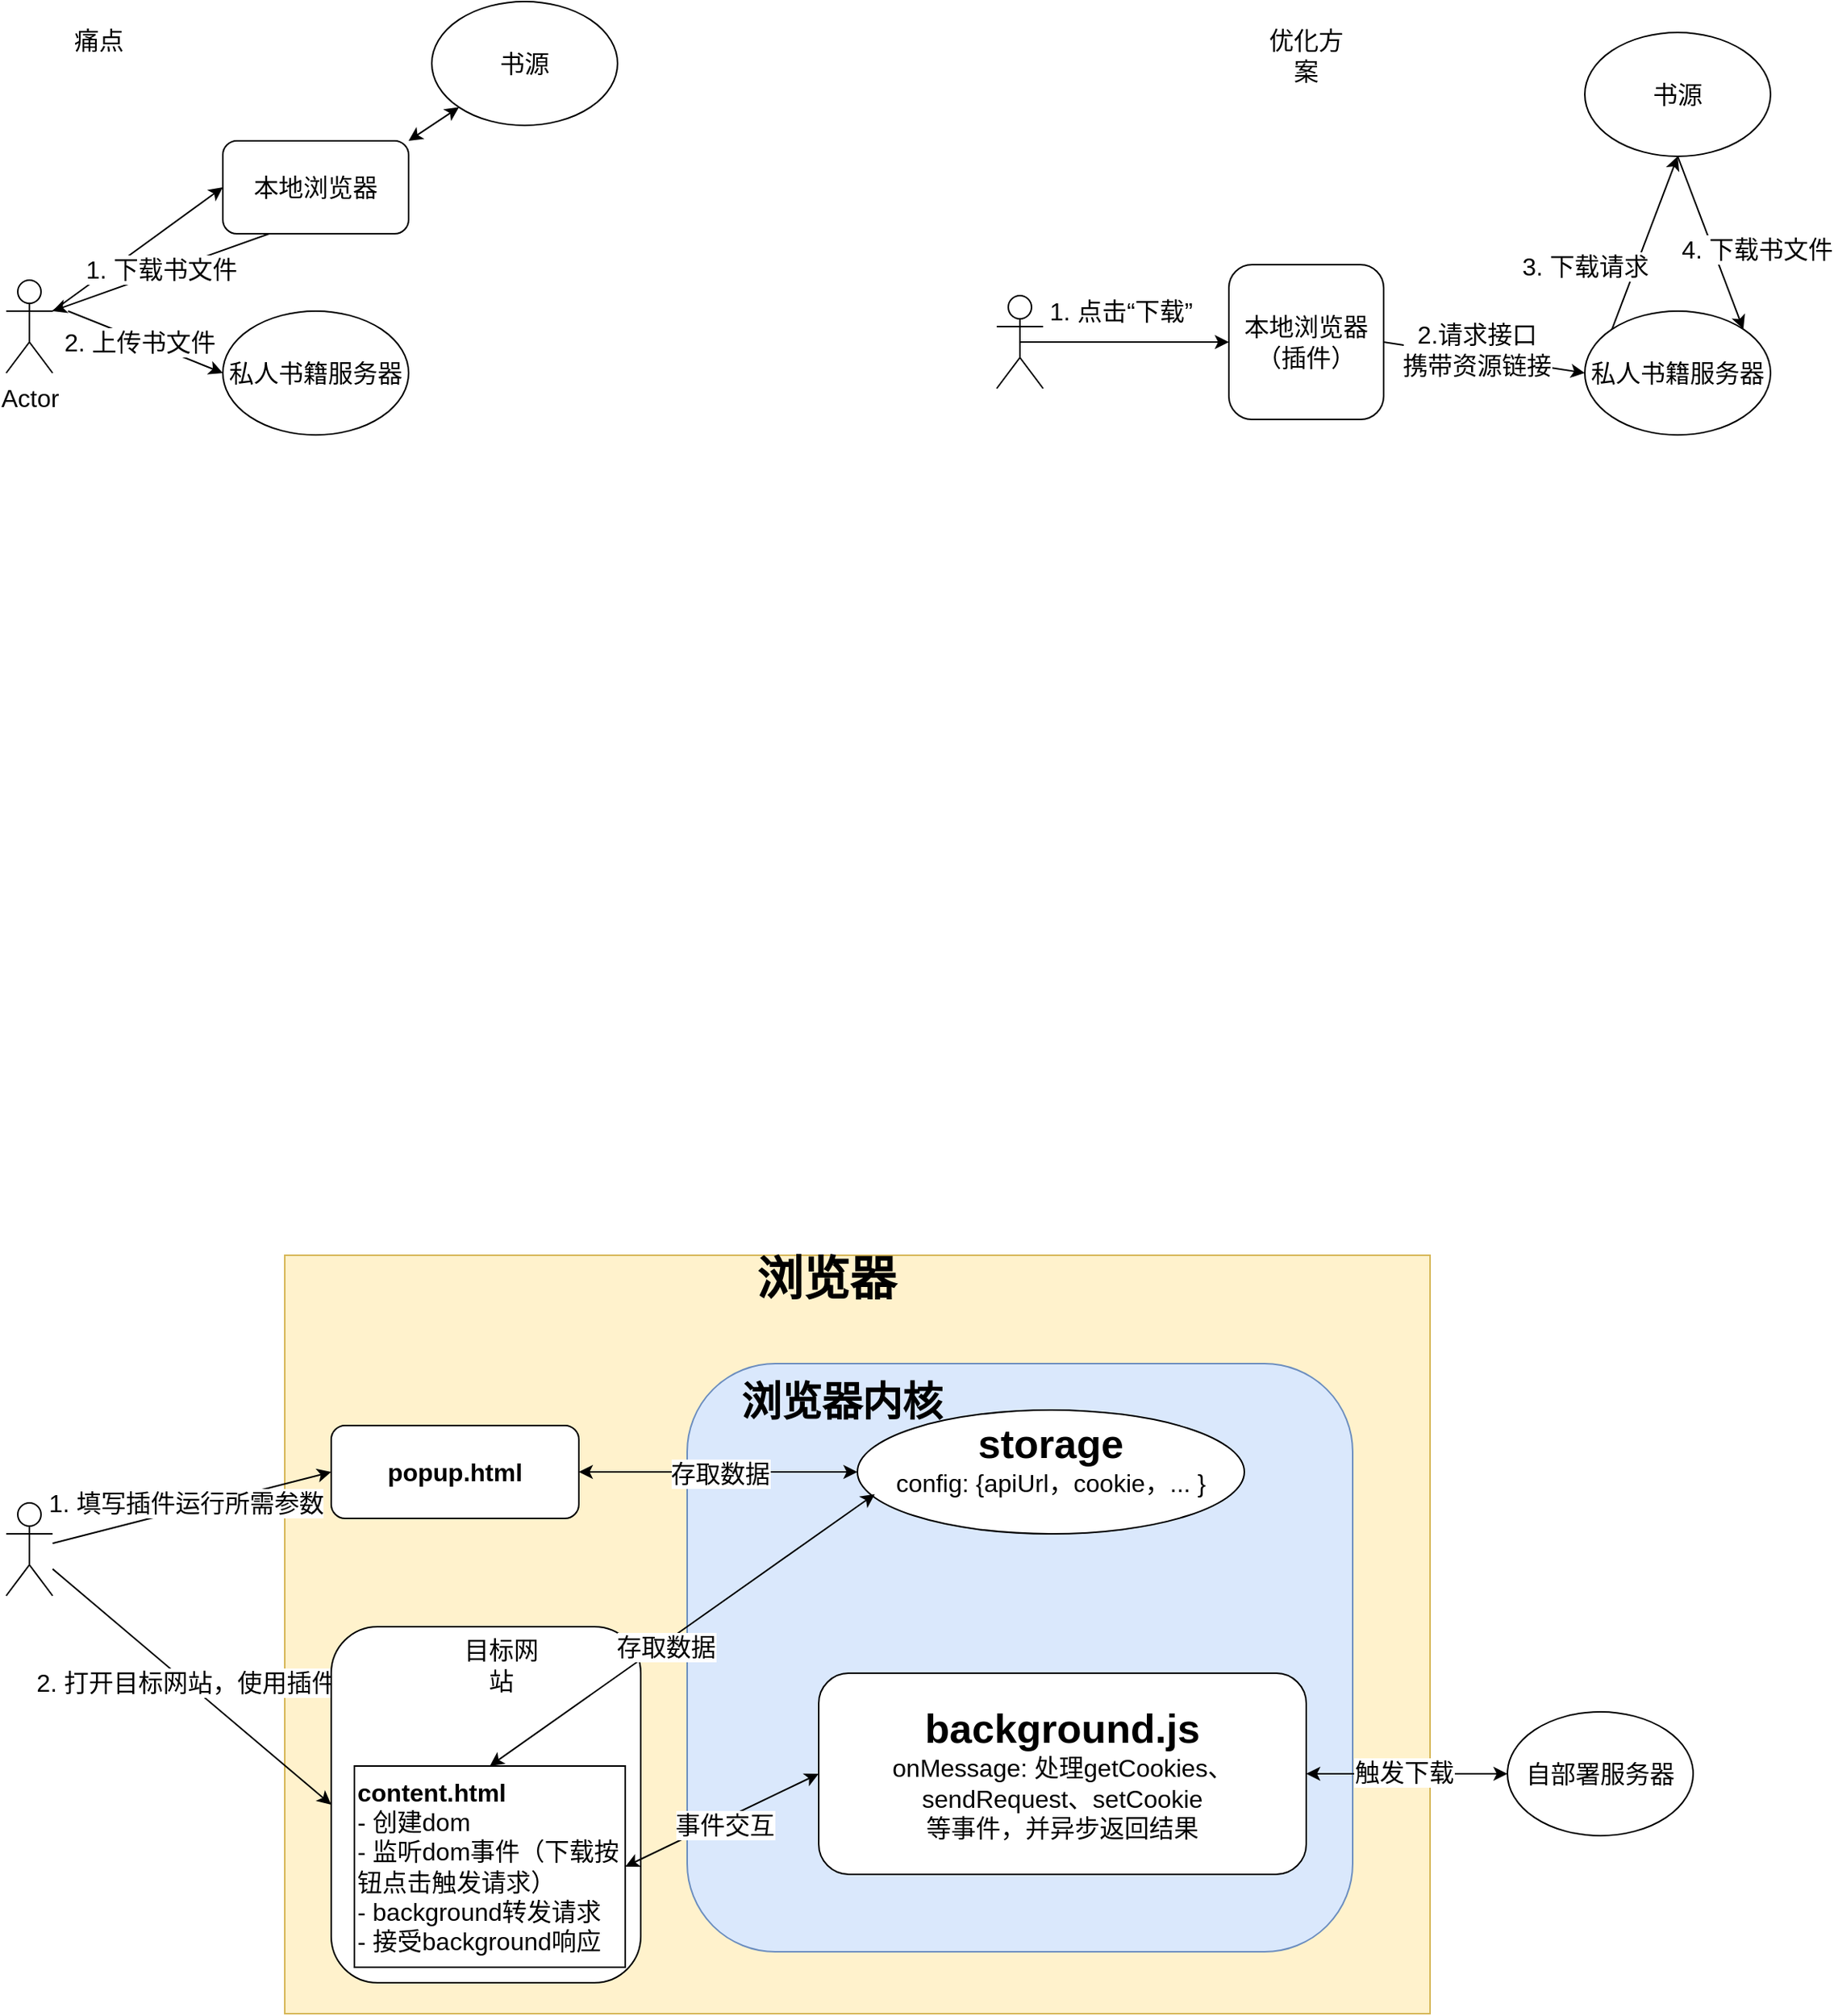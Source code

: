 <mxfile>
    <diagram id="gaB2WiqgyWT5VBhheBFr" name="第 1 页">
        <mxGraphModel dx="2319" dy="2037" grid="1" gridSize="10" guides="1" tooltips="1" connect="1" arrows="1" fold="1" page="1" pageScale="1" pageWidth="827" pageHeight="1169" math="0" shadow="0">
            <root>
                <mxCell id="0"/>
                <mxCell id="1" parent="0"/>
                <mxCell id="23" value="" style="whiteSpace=wrap;html=1;fillColor=#fff2cc;strokeColor=#d6b656;fontSize=16;" parent="1" vertex="1">
                    <mxGeometry x="170" width="740" height="490" as="geometry"/>
                </mxCell>
                <mxCell id="9" style="edgeStyle=none;html=1;entryX=0;entryY=0.5;entryDx=0;entryDy=0;fontSize=16;" parent="1" source="2" target="8" edge="1">
                    <mxGeometry relative="1" as="geometry"/>
                </mxCell>
                <mxCell id="21" value="1. 填写插件运行所需参数" style="edgeLabel;html=1;align=center;verticalAlign=middle;resizable=0;points=[];fontSize=16;" parent="9" vertex="1" connectable="0">
                    <mxGeometry x="-0.034" y="4" relative="1" as="geometry">
                        <mxPoint as="offset"/>
                    </mxGeometry>
                </mxCell>
                <mxCell id="12" style="edgeStyle=none;html=1;entryX=0;entryY=0.5;entryDx=0;entryDy=0;fontSize=16;" parent="1" source="2" target="11" edge="1">
                    <mxGeometry relative="1" as="geometry"/>
                </mxCell>
                <mxCell id="22" value="2. 打开目标网站，使用插件" style="edgeLabel;html=1;align=center;verticalAlign=middle;resizable=0;points=[];fontSize=16;" parent="12" vertex="1" connectable="0">
                    <mxGeometry x="-0.043" relative="1" as="geometry">
                        <mxPoint x="-1" as="offset"/>
                    </mxGeometry>
                </mxCell>
                <mxCell id="2" value="" style="shape=umlActor;verticalLabelPosition=bottom;verticalAlign=top;html=1;outlineConnect=0;fontSize=16;" parent="1" vertex="1">
                    <mxGeometry x="-10" y="160" width="30" height="60" as="geometry"/>
                </mxCell>
                <mxCell id="5" value="" style="rounded=1;whiteSpace=wrap;html=1;fillColor=#dae8fc;strokeColor=#6c8ebf;fontSize=16;" parent="1" vertex="1">
                    <mxGeometry x="430" y="70" width="430" height="380" as="geometry"/>
                </mxCell>
                <mxCell id="6" value="&lt;b&gt;&lt;font style=&quot;font-size: 26px;&quot;&gt;storage&lt;/font&gt;&lt;/b&gt;&lt;div&gt;&lt;div&gt;&lt;div&gt;config: {apiUrl，cookie，... }&lt;/div&gt;&lt;/div&gt;&lt;/div&gt;" style="ellipse;whiteSpace=wrap;html=1;verticalAlign=top;fontSize=16;" parent="1" vertex="1">
                    <mxGeometry x="540" y="100" width="250" height="80" as="geometry"/>
                </mxCell>
                <mxCell id="10" style="edgeStyle=none;html=1;entryX=0;entryY=0.5;entryDx=0;entryDy=0;startArrow=classic;startFill=1;fontSize=16;" parent="1" source="8" target="6" edge="1">
                    <mxGeometry relative="1" as="geometry">
                        <Array as="points"/>
                    </mxGeometry>
                </mxCell>
                <mxCell id="26" value="存取数据" style="edgeLabel;html=1;align=center;verticalAlign=middle;resizable=0;points=[];fontSize=16;" parent="10" vertex="1" connectable="0">
                    <mxGeometry x="0.007" y="-1" relative="1" as="geometry">
                        <mxPoint as="offset"/>
                    </mxGeometry>
                </mxCell>
                <mxCell id="8" value="&lt;b&gt;popup.html&lt;/b&gt;" style="rounded=1;whiteSpace=wrap;html=1;fontSize=16;" parent="1" vertex="1">
                    <mxGeometry x="200" y="110" width="160" height="60" as="geometry"/>
                </mxCell>
                <mxCell id="11" value="" style="rounded=1;whiteSpace=wrap;html=1;fontSize=16;" parent="1" vertex="1">
                    <mxGeometry x="200" y="240" width="200" height="230" as="geometry"/>
                </mxCell>
                <mxCell id="20" style="edgeStyle=none;html=1;exitX=1;exitY=0.5;exitDx=0;exitDy=0;entryX=0;entryY=0.5;entryDx=0;entryDy=0;startArrow=classic;startFill=1;fontSize=16;" parent="1" source="14" target="16" edge="1">
                    <mxGeometry relative="1" as="geometry">
                        <Array as="points"/>
                    </mxGeometry>
                </mxCell>
                <mxCell id="32" value="事件交互" style="edgeLabel;html=1;align=center;verticalAlign=middle;resizable=0;points=[];fontSize=16;" parent="20" vertex="1" connectable="0">
                    <mxGeometry x="-0.007" y="-3" relative="1" as="geometry">
                        <mxPoint as="offset"/>
                    </mxGeometry>
                </mxCell>
                <mxCell id="14" value="&lt;b&gt;content.html&lt;br&gt;&lt;/b&gt;- 创建dom&lt;br&gt;- 监听dom事件（下载按钮点击触发请求）&lt;br&gt;- background转发请求&lt;br&gt;- 接受background响应" style="rounded=0;whiteSpace=wrap;html=1;align=left;fontSize=16;" parent="1" vertex="1">
                    <mxGeometry x="215" y="330" width="175" height="130" as="geometry"/>
                </mxCell>
                <mxCell id="29" style="edgeStyle=none;html=1;exitX=1;exitY=0.5;exitDx=0;exitDy=0;startArrow=classic;startFill=1;entryX=0;entryY=0.5;entryDx=0;entryDy=0;fontSize=16;" parent="1" source="16" target="30" edge="1">
                    <mxGeometry relative="1" as="geometry">
                        <mxPoint x="940" y="335" as="targetPoint"/>
                    </mxGeometry>
                </mxCell>
                <mxCell id="63" value="&lt;font style=&quot;font-size: 16px;&quot;&gt;触发&lt;/font&gt;&lt;span style=&quot;font-size: 16px; background-color: light-dark(#ffffff, var(--ge-dark-color, #121212));&quot;&gt;下载&lt;/span&gt;" style="edgeLabel;html=1;align=center;verticalAlign=middle;resizable=0;points=[];" vertex="1" connectable="0" parent="29">
                    <mxGeometry x="-0.028" y="1" relative="1" as="geometry">
                        <mxPoint as="offset"/>
                    </mxGeometry>
                </mxCell>
                <mxCell id="16" value="&lt;font style=&quot;font-size: 26px;&quot;&gt;&lt;b&gt;background.js&lt;br&gt;&lt;/b&gt;&lt;/font&gt;onMessage: 处理getCookies、sendRequest、setCookie&lt;br&gt;等事件，并异步返回结果" style="rounded=1;whiteSpace=wrap;html=1;fontSize=16;" parent="1" vertex="1">
                    <mxGeometry x="515" y="270" width="315" height="130" as="geometry"/>
                </mxCell>
                <mxCell id="18" style="edgeStyle=none;html=1;exitX=0.5;exitY=0;exitDx=0;exitDy=0;entryX=0.045;entryY=0.679;entryDx=0;entryDy=0;entryPerimeter=0;startArrow=classic;startFill=1;fontSize=16;" parent="1" source="14" target="6" edge="1">
                    <mxGeometry relative="1" as="geometry"/>
                </mxCell>
                <mxCell id="27" value="存取数据" style="edgeLabel;html=1;align=center;verticalAlign=middle;resizable=0;points=[];fontSize=16;" parent="18" vertex="1" connectable="0">
                    <mxGeometry x="-0.1" y="-2" relative="1" as="geometry">
                        <mxPoint as="offset"/>
                    </mxGeometry>
                </mxCell>
                <mxCell id="24" value="&lt;font&gt;浏览器&lt;/font&gt;" style="text;html=1;align=center;verticalAlign=middle;whiteSpace=wrap;rounded=0;fontSize=30;fontStyle=1" parent="1" vertex="1">
                    <mxGeometry x="410" width="220" height="30" as="geometry"/>
                </mxCell>
                <mxCell id="25" value="浏览器内核" style="text;html=1;align=center;verticalAlign=middle;whiteSpace=wrap;rounded=0;fontSize=26;fontStyle=1" parent="1" vertex="1">
                    <mxGeometry x="440" y="80" width="180" height="30" as="geometry"/>
                </mxCell>
                <mxCell id="28" value="目标网站" style="text;html=1;align=center;verticalAlign=middle;whiteSpace=wrap;rounded=0;fontSize=16;" parent="1" vertex="1">
                    <mxGeometry x="280" y="250" width="60" height="30" as="geometry"/>
                </mxCell>
                <mxCell id="30" value="自部署服务器" style="ellipse;whiteSpace=wrap;html=1;fontSize=16;" parent="1" vertex="1">
                    <mxGeometry x="960" y="295" width="120" height="80" as="geometry"/>
                </mxCell>
                <mxCell id="36" style="edgeStyle=none;html=1;exitX=1;exitY=0.333;exitDx=0;exitDy=0;exitPerimeter=0;entryX=0;entryY=0.5;entryDx=0;entryDy=0;fontSize=16;" edge="1" parent="1" source="33" target="35">
                    <mxGeometry relative="1" as="geometry"/>
                </mxCell>
                <mxCell id="41" style="edgeStyle=none;html=1;entryX=0;entryY=0.5;entryDx=0;entryDy=0;fontSize=16;" edge="1" parent="1" target="39">
                    <mxGeometry relative="1" as="geometry">
                        <mxPoint x="30" y="-610" as="sourcePoint"/>
                    </mxGeometry>
                </mxCell>
                <mxCell id="42" value="2. 上传书文件" style="edgeLabel;html=1;align=center;verticalAlign=middle;resizable=0;points=[];fontSize=16;" vertex="1" connectable="0" parent="41">
                    <mxGeometry x="-0.056" y="-1" relative="1" as="geometry">
                        <mxPoint x="-1" as="offset"/>
                    </mxGeometry>
                </mxCell>
                <mxCell id="33" value="Actor" style="shape=umlActor;verticalLabelPosition=bottom;verticalAlign=top;html=1;outlineConnect=0;fontSize=16;" vertex="1" parent="1">
                    <mxGeometry x="-10" y="-630" width="30" height="60" as="geometry"/>
                </mxCell>
                <mxCell id="37" style="edgeStyle=none;html=1;exitX=0.25;exitY=1;exitDx=0;exitDy=0;entryX=1;entryY=0.333;entryDx=0;entryDy=0;entryPerimeter=0;fontSize=16;" edge="1" parent="1" source="35" target="33">
                    <mxGeometry relative="1" as="geometry"/>
                </mxCell>
                <mxCell id="38" value="1. 下载书文件" style="edgeLabel;html=1;align=center;verticalAlign=middle;resizable=0;points=[];fontSize=16;" vertex="1" connectable="0" parent="37">
                    <mxGeometry x="-0.005" y="-2" relative="1" as="geometry">
                        <mxPoint as="offset"/>
                    </mxGeometry>
                </mxCell>
                <mxCell id="52" style="edgeStyle=none;html=1;exitX=1;exitY=0;exitDx=0;exitDy=0;startArrow=classic;startFill=1;fontSize=16;" edge="1" parent="1" source="35" target="53">
                    <mxGeometry relative="1" as="geometry">
                        <mxPoint x="280" y="-750" as="targetPoint"/>
                    </mxGeometry>
                </mxCell>
                <mxCell id="35" value="本地浏览器" style="rounded=1;whiteSpace=wrap;html=1;fontSize=16;" vertex="1" parent="1">
                    <mxGeometry x="130" y="-720" width="120" height="60" as="geometry"/>
                </mxCell>
                <mxCell id="39" value="私人&lt;span style=&quot;background-color: transparent;&quot;&gt;书籍服务器&lt;/span&gt;" style="ellipse;whiteSpace=wrap;html=1;fontSize=16;" vertex="1" parent="1">
                    <mxGeometry x="130" y="-610" width="120" height="80" as="geometry"/>
                </mxCell>
                <mxCell id="43" value="痛点" style="text;html=1;align=center;verticalAlign=middle;whiteSpace=wrap;rounded=0;fontSize=16;" vertex="1" parent="1">
                    <mxGeometry x="20" y="-800" width="60" height="30" as="geometry"/>
                </mxCell>
                <mxCell id="44" style="edgeStyle=none;html=1;exitX=0;exitY=0;exitDx=0;exitDy=0;entryX=0.5;entryY=1;entryDx=0;entryDy=0;fontSize=16;" edge="1" parent="1" source="51" target="62">
                    <mxGeometry relative="1" as="geometry">
                        <mxPoint x="1020" y="-710" as="targetPoint"/>
                    </mxGeometry>
                </mxCell>
                <mxCell id="58" value="3. 下载&lt;span style=&quot;color: rgb(0, 0, 0);&quot;&gt;请求&lt;/span&gt;" style="edgeLabel;html=1;align=center;verticalAlign=middle;resizable=0;points=[];fontSize=16;" vertex="1" connectable="0" parent="44">
                    <mxGeometry x="0.106" y="-2" relative="1" as="geometry">
                        <mxPoint x="-43" y="20" as="offset"/>
                    </mxGeometry>
                </mxCell>
                <mxCell id="45" style="edgeStyle=none;html=1;exitX=0.5;exitY=0.5;exitDx=0;exitDy=0;exitPerimeter=0;entryX=0;entryY=0.5;entryDx=0;entryDy=0;fontSize=16;" edge="1" parent="1" source="47" target="55">
                    <mxGeometry relative="1" as="geometry"/>
                </mxCell>
                <mxCell id="46" value="1. 点击“下载”" style="edgeLabel;html=1;align=center;verticalAlign=middle;resizable=0;points=[];fontSize=16;" vertex="1" connectable="0" parent="45">
                    <mxGeometry x="-0.056" y="-1" relative="1" as="geometry">
                        <mxPoint x="1" y="-21" as="offset"/>
                    </mxGeometry>
                </mxCell>
                <mxCell id="47" value="" style="shape=umlActor;verticalLabelPosition=bottom;verticalAlign=top;html=1;outlineConnect=0;fontSize=16;" vertex="1" parent="1">
                    <mxGeometry x="630" y="-620" width="30" height="60" as="geometry"/>
                </mxCell>
                <mxCell id="48" style="edgeStyle=none;html=1;exitX=0.5;exitY=1;exitDx=0;exitDy=0;entryX=1;entryY=0;entryDx=0;entryDy=0;fontSize=16;" edge="1" parent="1" source="62" target="51">
                    <mxGeometry relative="1" as="geometry">
                        <mxPoint x="964" y="-650" as="sourcePoint"/>
                        <mxPoint x="976.426" y="-588.284" as="targetPoint"/>
                    </mxGeometry>
                </mxCell>
                <mxCell id="49" value="4. 下载书文件" style="edgeLabel;html=1;align=center;verticalAlign=middle;resizable=0;points=[];fontSize=16;" vertex="1" connectable="0" parent="48">
                    <mxGeometry x="-0.005" y="-2" relative="1" as="geometry">
                        <mxPoint x="31" y="3" as="offset"/>
                    </mxGeometry>
                </mxCell>
                <mxCell id="51" value="私人&lt;span style=&quot;background-color: transparent;&quot;&gt;书籍服务器&lt;/span&gt;" style="ellipse;whiteSpace=wrap;html=1;fontSize=16;" vertex="1" parent="1">
                    <mxGeometry x="1010" y="-610" width="120" height="80" as="geometry"/>
                </mxCell>
                <mxCell id="53" value="书源" style="ellipse;whiteSpace=wrap;html=1;fontSize=16;" vertex="1" parent="1">
                    <mxGeometry x="265" y="-810" width="120" height="80" as="geometry"/>
                </mxCell>
                <mxCell id="54" value="优化方案" style="text;html=1;align=center;verticalAlign=middle;whiteSpace=wrap;rounded=0;fontSize=16;" vertex="1" parent="1">
                    <mxGeometry x="800" y="-790" width="60" height="30" as="geometry"/>
                </mxCell>
                <mxCell id="56" style="edgeStyle=none;html=1;exitX=1;exitY=0.5;exitDx=0;exitDy=0;entryX=0;entryY=0.5;entryDx=0;entryDy=0;fontSize=16;" edge="1" parent="1" source="55" target="51">
                    <mxGeometry relative="1" as="geometry"/>
                </mxCell>
                <mxCell id="57" value="2.请求接口&lt;br&gt;携带资源链接" style="edgeLabel;html=1;align=center;verticalAlign=middle;resizable=0;points=[];fontSize=16;" vertex="1" connectable="0" parent="56">
                    <mxGeometry x="-0.27" y="2" relative="1" as="geometry">
                        <mxPoint x="12" y="-1" as="offset"/>
                    </mxGeometry>
                </mxCell>
                <mxCell id="55" value="本地浏览器（插件）" style="rounded=1;whiteSpace=wrap;html=1;fontSize=16;" vertex="1" parent="1">
                    <mxGeometry x="780" y="-640" width="100" height="100" as="geometry"/>
                </mxCell>
                <mxCell id="62" value="书源" style="ellipse;whiteSpace=wrap;html=1;fontSize=16;" vertex="1" parent="1">
                    <mxGeometry x="1010" y="-790" width="120" height="80" as="geometry"/>
                </mxCell>
            </root>
        </mxGraphModel>
    </diagram>
</mxfile>